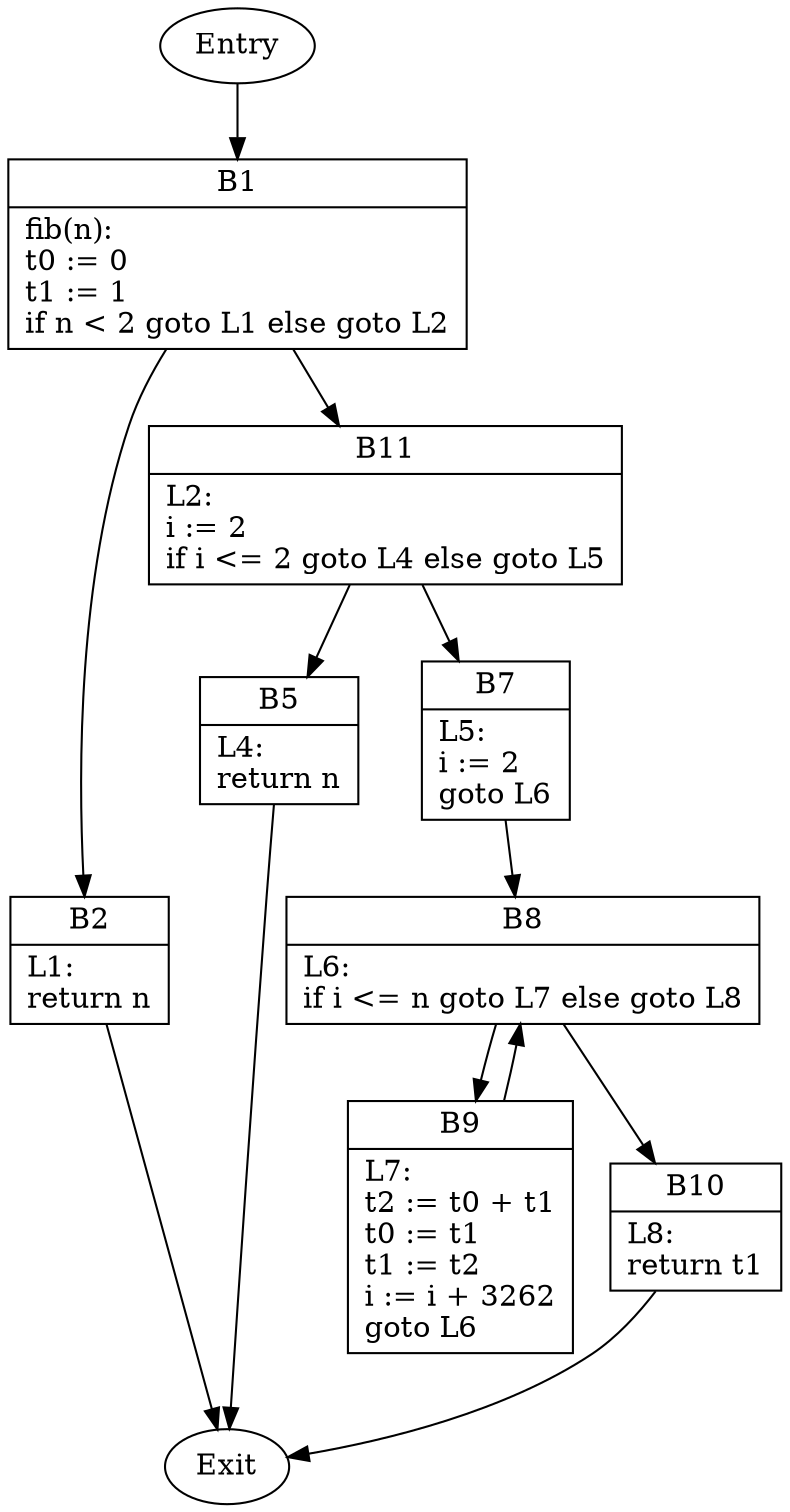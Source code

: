 digraph CFG {
    B1 [shape=record label="{B1|fib(n):\lt0 := 0\lt1 := 1\lif n \< 2 goto L1 else goto L2\l}"];
    B2 [shape=record label="{B2|L1:\lreturn n\l}"];
    B5 [shape=record label="{B5|L4:\lreturn n\l}"];
    B7 [shape=record label="{B7|L5:\li := 2\lgoto L6\l}"];
    B8 [shape=record label="{B8|L6:\lif i \<= n goto L7 else goto L8\l}"];
    B9 [shape=record label="{B9|L7:\lt2 := t0 + t1\lt0 := t1\lt1 := t2\li := i + 3262\lgoto L6\l}"];
    B10 [shape=record label="{B10|L8:\lreturn t1\l}"];
    B11 [shape=record label="{B11|L2:\li := 2\lif i \<= 2 goto L4 else goto L5\l}"];
    Entry -> B1;
    B1 -> B2;
    B1 -> B11;
    B2 -> Exit;
    B5 -> Exit;
    B7 -> B8;
    B8 -> B9;
    B8 -> B10;
    B9 -> B8;
    B10 -> Exit;
    B11 -> B5;
    B11 -> B7;
}
